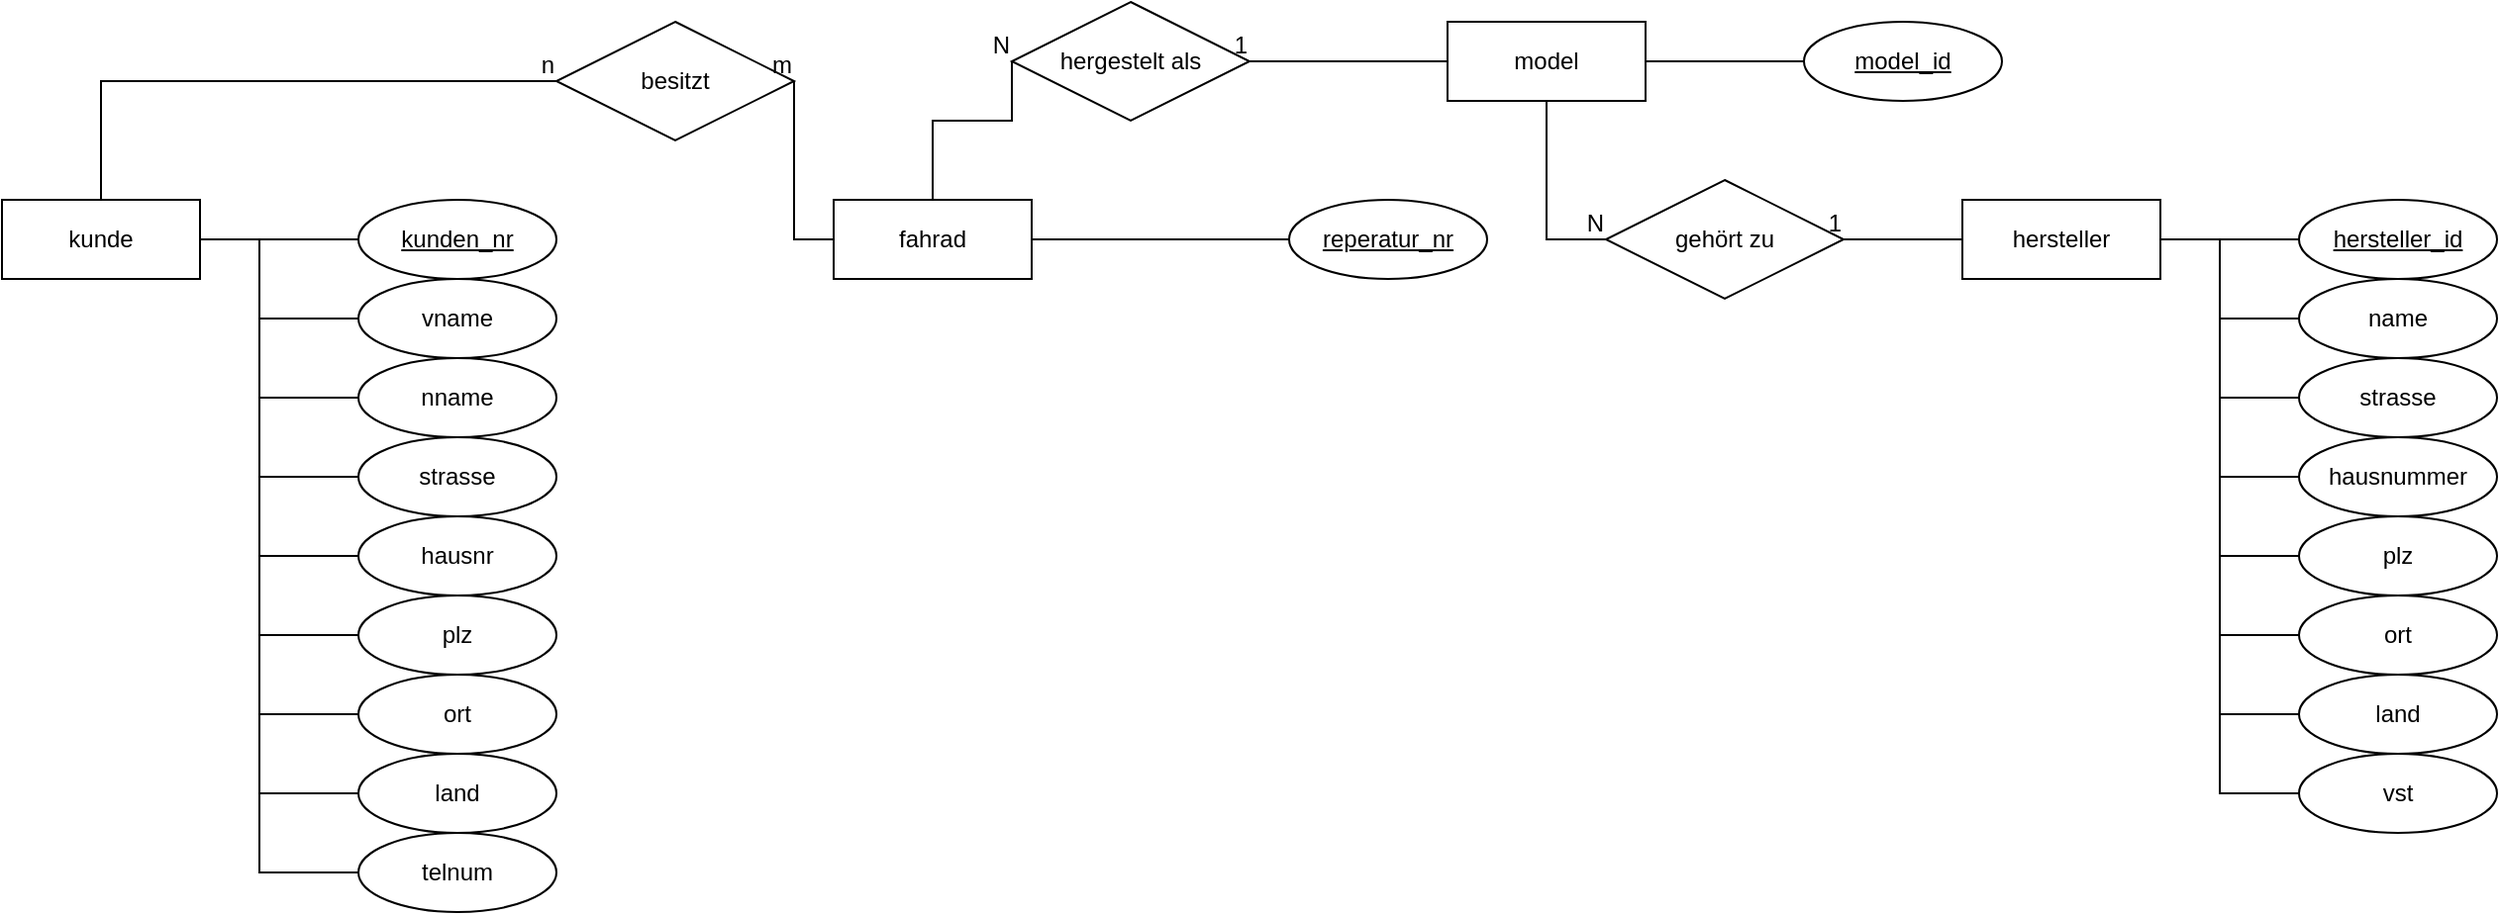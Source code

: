 <mxfile version="21.7.5" type="device">
  <diagram name="Page-1" id="kBOEm7BY0myq0Q5oBL9r">
    <mxGraphModel dx="488" dy="864" grid="1" gridSize="10" guides="1" tooltips="1" connect="1" arrows="1" fold="1" page="1" pageScale="1" pageWidth="1920" pageHeight="1200" math="0" shadow="0">
      <root>
        <mxCell id="0" />
        <mxCell id="1" parent="0" />
        <mxCell id="UCa3auGqiXUfkorokjnk-1" value="kunde" style="whiteSpace=wrap;html=1;align=center;" vertex="1" parent="1">
          <mxGeometry x="170" y="130" width="100" height="40" as="geometry" />
        </mxCell>
        <mxCell id="UCa3auGqiXUfkorokjnk-2" value="vname" style="ellipse;whiteSpace=wrap;html=1;align=center;" vertex="1" parent="1">
          <mxGeometry x="350" y="170" width="100" height="40" as="geometry" />
        </mxCell>
        <mxCell id="UCa3auGqiXUfkorokjnk-3" value="kunden_nr" style="ellipse;whiteSpace=wrap;html=1;align=center;fontStyle=4;" vertex="1" parent="1">
          <mxGeometry x="350" y="130" width="100" height="40" as="geometry" />
        </mxCell>
        <mxCell id="UCa3auGqiXUfkorokjnk-5" value="" style="endArrow=none;html=1;rounded=0;exitX=1;exitY=0.5;exitDx=0;exitDy=0;entryX=0;entryY=0.5;entryDx=0;entryDy=0;" edge="1" parent="1" source="UCa3auGqiXUfkorokjnk-1" target="UCa3auGqiXUfkorokjnk-3">
          <mxGeometry relative="1" as="geometry">
            <mxPoint x="430" y="480" as="sourcePoint" />
            <mxPoint x="590" y="480" as="targetPoint" />
          </mxGeometry>
        </mxCell>
        <mxCell id="UCa3auGqiXUfkorokjnk-6" value="" style="endArrow=none;html=1;rounded=0;entryX=0;entryY=0.5;entryDx=0;entryDy=0;" edge="1" parent="1" target="UCa3auGqiXUfkorokjnk-2">
          <mxGeometry relative="1" as="geometry">
            <mxPoint x="300" y="150" as="sourcePoint" />
            <mxPoint x="580" y="430" as="targetPoint" />
            <Array as="points">
              <mxPoint x="300" y="190" />
            </Array>
          </mxGeometry>
        </mxCell>
        <mxCell id="UCa3auGqiXUfkorokjnk-7" value="nname" style="ellipse;whiteSpace=wrap;html=1;align=center;" vertex="1" parent="1">
          <mxGeometry x="350" y="210" width="100" height="40" as="geometry" />
        </mxCell>
        <mxCell id="UCa3auGqiXUfkorokjnk-8" value="strasse" style="ellipse;whiteSpace=wrap;html=1;align=center;" vertex="1" parent="1">
          <mxGeometry x="350" y="250" width="100" height="40" as="geometry" />
        </mxCell>
        <mxCell id="UCa3auGqiXUfkorokjnk-9" value="hausnr" style="ellipse;whiteSpace=wrap;html=1;align=center;" vertex="1" parent="1">
          <mxGeometry x="350" y="290" width="100" height="40" as="geometry" />
        </mxCell>
        <mxCell id="UCa3auGqiXUfkorokjnk-10" value="plz" style="ellipse;whiteSpace=wrap;html=1;align=center;" vertex="1" parent="1">
          <mxGeometry x="350" y="330" width="100" height="40" as="geometry" />
        </mxCell>
        <mxCell id="UCa3auGqiXUfkorokjnk-11" value="ort" style="ellipse;whiteSpace=wrap;html=1;align=center;" vertex="1" parent="1">
          <mxGeometry x="350" y="370" width="100" height="40" as="geometry" />
        </mxCell>
        <mxCell id="UCa3auGqiXUfkorokjnk-12" value="land" style="ellipse;whiteSpace=wrap;html=1;align=center;" vertex="1" parent="1">
          <mxGeometry x="350" y="410" width="100" height="40" as="geometry" />
        </mxCell>
        <mxCell id="UCa3auGqiXUfkorokjnk-13" value="telnum" style="ellipse;whiteSpace=wrap;html=1;align=center;" vertex="1" parent="1">
          <mxGeometry x="350" y="450" width="100" height="40" as="geometry" />
        </mxCell>
        <mxCell id="UCa3auGqiXUfkorokjnk-14" value="" style="endArrow=none;html=1;rounded=0;entryX=0;entryY=0.5;entryDx=0;entryDy=0;" edge="1" parent="1" target="UCa3auGqiXUfkorokjnk-7">
          <mxGeometry relative="1" as="geometry">
            <mxPoint x="300" y="190" as="sourcePoint" />
            <mxPoint x="390" y="350" as="targetPoint" />
            <Array as="points">
              <mxPoint x="300" y="230" />
            </Array>
          </mxGeometry>
        </mxCell>
        <mxCell id="UCa3auGqiXUfkorokjnk-15" value="" style="endArrow=none;html=1;rounded=0;entryX=0;entryY=0.5;entryDx=0;entryDy=0;" edge="1" parent="1" target="UCa3auGqiXUfkorokjnk-8">
          <mxGeometry relative="1" as="geometry">
            <mxPoint x="300" y="230" as="sourcePoint" />
            <mxPoint x="320" y="349.79" as="targetPoint" />
            <Array as="points">
              <mxPoint x="300" y="270" />
            </Array>
          </mxGeometry>
        </mxCell>
        <mxCell id="UCa3auGqiXUfkorokjnk-16" value="" style="endArrow=none;html=1;rounded=0;entryX=0;entryY=0.5;entryDx=0;entryDy=0;" edge="1" parent="1" target="UCa3auGqiXUfkorokjnk-9">
          <mxGeometry relative="1" as="geometry">
            <mxPoint x="300" y="270" as="sourcePoint" />
            <mxPoint x="340" y="370" as="targetPoint" />
            <Array as="points">
              <mxPoint x="300" y="310" />
            </Array>
          </mxGeometry>
        </mxCell>
        <mxCell id="UCa3auGqiXUfkorokjnk-17" value="" style="endArrow=none;html=1;rounded=0;entryX=0;entryY=0.5;entryDx=0;entryDy=0;" edge="1" parent="1" target="UCa3auGqiXUfkorokjnk-10">
          <mxGeometry relative="1" as="geometry">
            <mxPoint x="300" y="310" as="sourcePoint" />
            <mxPoint x="340" y="350" as="targetPoint" />
            <Array as="points">
              <mxPoint x="300" y="350" />
            </Array>
          </mxGeometry>
        </mxCell>
        <mxCell id="UCa3auGqiXUfkorokjnk-18" value="" style="endArrow=none;html=1;rounded=0;entryX=0;entryY=0.5;entryDx=0;entryDy=0;" edge="1" parent="1" target="UCa3auGqiXUfkorokjnk-11">
          <mxGeometry relative="1" as="geometry">
            <mxPoint x="300" y="350" as="sourcePoint" />
            <mxPoint x="330" y="370" as="targetPoint" />
            <Array as="points">
              <mxPoint x="300" y="390" />
            </Array>
          </mxGeometry>
        </mxCell>
        <mxCell id="UCa3auGqiXUfkorokjnk-19" value="" style="endArrow=none;html=1;rounded=0;entryX=0;entryY=0.5;entryDx=0;entryDy=0;" edge="1" parent="1" target="UCa3auGqiXUfkorokjnk-12">
          <mxGeometry relative="1" as="geometry">
            <mxPoint x="300" y="390" as="sourcePoint" />
            <mxPoint x="310" y="420" as="targetPoint" />
            <Array as="points">
              <mxPoint x="300" y="430" />
            </Array>
          </mxGeometry>
        </mxCell>
        <mxCell id="UCa3auGqiXUfkorokjnk-20" value="" style="endArrow=none;html=1;rounded=0;entryX=0;entryY=0.5;entryDx=0;entryDy=0;" edge="1" parent="1" target="UCa3auGqiXUfkorokjnk-13">
          <mxGeometry relative="1" as="geometry">
            <mxPoint x="300" y="430" as="sourcePoint" />
            <mxPoint x="310" y="460" as="targetPoint" />
            <Array as="points">
              <mxPoint x="300" y="470" />
            </Array>
          </mxGeometry>
        </mxCell>
        <mxCell id="UCa3auGqiXUfkorokjnk-21" value="fahrad" style="whiteSpace=wrap;html=1;align=center;" vertex="1" parent="1">
          <mxGeometry x="590" y="130" width="100" height="40" as="geometry" />
        </mxCell>
        <mxCell id="UCa3auGqiXUfkorokjnk-23" value="reperatur_nr" style="ellipse;whiteSpace=wrap;html=1;align=center;fontStyle=4;" vertex="1" parent="1">
          <mxGeometry x="820" y="130" width="100" height="40" as="geometry" />
        </mxCell>
        <mxCell id="UCa3auGqiXUfkorokjnk-26" value="" style="endArrow=none;html=1;rounded=0;exitX=1;exitY=0.5;exitDx=0;exitDy=0;" edge="1" parent="1" source="UCa3auGqiXUfkorokjnk-21" target="UCa3auGqiXUfkorokjnk-23">
          <mxGeometry relative="1" as="geometry">
            <mxPoint x="670" y="290" as="sourcePoint" />
            <mxPoint x="830" y="290" as="targetPoint" />
          </mxGeometry>
        </mxCell>
        <mxCell id="UCa3auGqiXUfkorokjnk-29" value="besitzt" style="shape=rhombus;perimeter=rhombusPerimeter;whiteSpace=wrap;html=1;align=center;" vertex="1" parent="1">
          <mxGeometry x="450" y="40" width="120" height="60" as="geometry" />
        </mxCell>
        <mxCell id="UCa3auGqiXUfkorokjnk-30" value="" style="endArrow=none;html=1;rounded=0;entryX=1;entryY=0.5;entryDx=0;entryDy=0;exitX=0;exitY=0.5;exitDx=0;exitDy=0;" edge="1" parent="1" source="UCa3auGqiXUfkorokjnk-21" target="UCa3auGqiXUfkorokjnk-29">
          <mxGeometry relative="1" as="geometry">
            <mxPoint x="580" y="150" as="sourcePoint" />
            <mxPoint x="720" y="320" as="targetPoint" />
            <Array as="points">
              <mxPoint x="570" y="150" />
            </Array>
          </mxGeometry>
        </mxCell>
        <mxCell id="UCa3auGqiXUfkorokjnk-31" value="m" style="resizable=0;html=1;whiteSpace=wrap;align=right;verticalAlign=bottom;" connectable="0" vertex="1" parent="UCa3auGqiXUfkorokjnk-30">
          <mxGeometry x="1" relative="1" as="geometry" />
        </mxCell>
        <mxCell id="UCa3auGqiXUfkorokjnk-32" value="" style="endArrow=none;html=1;rounded=0;exitX=0.5;exitY=0;exitDx=0;exitDy=0;" edge="1" parent="1" source="UCa3auGqiXUfkorokjnk-1" target="UCa3auGqiXUfkorokjnk-29">
          <mxGeometry relative="1" as="geometry">
            <mxPoint x="220" y="70" as="sourcePoint" />
            <mxPoint x="380" y="70" as="targetPoint" />
            <Array as="points">
              <mxPoint x="220" y="70" />
            </Array>
          </mxGeometry>
        </mxCell>
        <mxCell id="UCa3auGqiXUfkorokjnk-33" value="n" style="resizable=0;html=1;whiteSpace=wrap;align=right;verticalAlign=bottom;" connectable="0" vertex="1" parent="UCa3auGqiXUfkorokjnk-32">
          <mxGeometry x="1" relative="1" as="geometry" />
        </mxCell>
        <mxCell id="UCa3auGqiXUfkorokjnk-34" value="model" style="whiteSpace=wrap;html=1;align=center;" vertex="1" parent="1">
          <mxGeometry x="900" y="40" width="100" height="40" as="geometry" />
        </mxCell>
        <mxCell id="UCa3auGqiXUfkorokjnk-35" value="hergestelt als" style="shape=rhombus;perimeter=rhombusPerimeter;whiteSpace=wrap;html=1;align=center;" vertex="1" parent="1">
          <mxGeometry x="680" y="30" width="120" height="60" as="geometry" />
        </mxCell>
        <mxCell id="UCa3auGqiXUfkorokjnk-36" value="" style="endArrow=none;html=1;rounded=0;exitX=0;exitY=0.5;exitDx=0;exitDy=0;entryX=1;entryY=0.5;entryDx=0;entryDy=0;" edge="1" parent="1" source="UCa3auGqiXUfkorokjnk-34" target="UCa3auGqiXUfkorokjnk-35">
          <mxGeometry relative="1" as="geometry">
            <mxPoint x="580" y="220" as="sourcePoint" />
            <mxPoint x="740" y="220" as="targetPoint" />
          </mxGeometry>
        </mxCell>
        <mxCell id="UCa3auGqiXUfkorokjnk-37" value="1" style="resizable=0;html=1;whiteSpace=wrap;align=right;verticalAlign=bottom;" connectable="0" vertex="1" parent="UCa3auGqiXUfkorokjnk-36">
          <mxGeometry x="1" relative="1" as="geometry" />
        </mxCell>
        <mxCell id="UCa3auGqiXUfkorokjnk-38" value="" style="endArrow=none;html=1;rounded=0;entryX=0;entryY=0.5;entryDx=0;entryDy=0;exitX=0.5;exitY=0;exitDx=0;exitDy=0;" edge="1" parent="1" source="UCa3auGqiXUfkorokjnk-21" target="UCa3auGqiXUfkorokjnk-35">
          <mxGeometry relative="1" as="geometry">
            <mxPoint x="610" y="390" as="sourcePoint" />
            <mxPoint x="770" y="390" as="targetPoint" />
            <Array as="points">
              <mxPoint x="640" y="90" />
              <mxPoint x="680" y="90" />
            </Array>
          </mxGeometry>
        </mxCell>
        <mxCell id="UCa3auGqiXUfkorokjnk-39" value="N" style="resizable=0;html=1;whiteSpace=wrap;align=right;verticalAlign=bottom;" connectable="0" vertex="1" parent="UCa3auGqiXUfkorokjnk-38">
          <mxGeometry x="1" relative="1" as="geometry" />
        </mxCell>
        <mxCell id="UCa3auGqiXUfkorokjnk-40" value="model_id" style="ellipse;whiteSpace=wrap;html=1;align=center;fontStyle=4;" vertex="1" parent="1">
          <mxGeometry x="1080" y="40" width="100" height="40" as="geometry" />
        </mxCell>
        <mxCell id="UCa3auGqiXUfkorokjnk-41" value="" style="endArrow=none;html=1;rounded=0;exitX=1;exitY=0.5;exitDx=0;exitDy=0;entryX=0;entryY=0.5;entryDx=0;entryDy=0;" edge="1" parent="1" source="UCa3auGqiXUfkorokjnk-34" target="UCa3auGqiXUfkorokjnk-40">
          <mxGeometry relative="1" as="geometry">
            <mxPoint x="870" y="370" as="sourcePoint" />
            <mxPoint x="1030" y="370" as="targetPoint" />
          </mxGeometry>
        </mxCell>
        <mxCell id="UCa3auGqiXUfkorokjnk-42" value="hersteller" style="whiteSpace=wrap;html=1;align=center;" vertex="1" parent="1">
          <mxGeometry x="1160" y="130" width="100" height="40" as="geometry" />
        </mxCell>
        <mxCell id="UCa3auGqiXUfkorokjnk-43" value="gehört zu" style="shape=rhombus;perimeter=rhombusPerimeter;whiteSpace=wrap;html=1;align=center;" vertex="1" parent="1">
          <mxGeometry x="980" y="120" width="120" height="60" as="geometry" />
        </mxCell>
        <mxCell id="UCa3auGqiXUfkorokjnk-44" value="" style="endArrow=none;html=1;rounded=0;entryX=1;entryY=0.5;entryDx=0;entryDy=0;exitX=0;exitY=0.5;exitDx=0;exitDy=0;" edge="1" parent="1" source="UCa3auGqiXUfkorokjnk-42" target="UCa3auGqiXUfkorokjnk-43">
          <mxGeometry relative="1" as="geometry">
            <mxPoint x="940" y="370" as="sourcePoint" />
            <mxPoint x="1100" y="370" as="targetPoint" />
          </mxGeometry>
        </mxCell>
        <mxCell id="UCa3auGqiXUfkorokjnk-45" value="1" style="resizable=0;html=1;whiteSpace=wrap;align=right;verticalAlign=bottom;" connectable="0" vertex="1" parent="UCa3auGqiXUfkorokjnk-44">
          <mxGeometry x="1" relative="1" as="geometry" />
        </mxCell>
        <mxCell id="UCa3auGqiXUfkorokjnk-46" value="" style="endArrow=none;html=1;rounded=0;entryX=0;entryY=0.5;entryDx=0;entryDy=0;exitX=0.5;exitY=1;exitDx=0;exitDy=0;" edge="1" parent="1" source="UCa3auGqiXUfkorokjnk-34" target="UCa3auGqiXUfkorokjnk-43">
          <mxGeometry relative="1" as="geometry">
            <mxPoint x="1080" y="460" as="sourcePoint" />
            <mxPoint x="1240" y="460" as="targetPoint" />
            <Array as="points">
              <mxPoint x="950" y="150" />
            </Array>
          </mxGeometry>
        </mxCell>
        <mxCell id="UCa3auGqiXUfkorokjnk-47" value="N" style="resizable=0;html=1;whiteSpace=wrap;align=right;verticalAlign=bottom;" connectable="0" vertex="1" parent="UCa3auGqiXUfkorokjnk-46">
          <mxGeometry x="1" relative="1" as="geometry" />
        </mxCell>
        <mxCell id="UCa3auGqiXUfkorokjnk-48" value="hersteller_id" style="ellipse;whiteSpace=wrap;html=1;align=center;fontStyle=4;" vertex="1" parent="1">
          <mxGeometry x="1330" y="130" width="100" height="40" as="geometry" />
        </mxCell>
        <mxCell id="UCa3auGqiXUfkorokjnk-49" value="" style="endArrow=none;html=1;rounded=0;exitX=1;exitY=0.5;exitDx=0;exitDy=0;entryX=0;entryY=0.5;entryDx=0;entryDy=0;" edge="1" parent="1" source="UCa3auGqiXUfkorokjnk-42" target="UCa3auGqiXUfkorokjnk-48">
          <mxGeometry relative="1" as="geometry">
            <mxPoint x="1320" y="370" as="sourcePoint" />
            <mxPoint x="1480" y="370" as="targetPoint" />
          </mxGeometry>
        </mxCell>
        <mxCell id="UCa3auGqiXUfkorokjnk-50" value="name" style="ellipse;whiteSpace=wrap;html=1;align=center;" vertex="1" parent="1">
          <mxGeometry x="1330" y="170" width="100" height="40" as="geometry" />
        </mxCell>
        <mxCell id="UCa3auGqiXUfkorokjnk-51" value="strasse" style="ellipse;whiteSpace=wrap;html=1;align=center;" vertex="1" parent="1">
          <mxGeometry x="1330" y="210" width="100" height="40" as="geometry" />
        </mxCell>
        <mxCell id="UCa3auGqiXUfkorokjnk-52" value="hausnummer" style="ellipse;whiteSpace=wrap;html=1;align=center;" vertex="1" parent="1">
          <mxGeometry x="1330" y="250" width="100" height="40" as="geometry" />
        </mxCell>
        <mxCell id="UCa3auGqiXUfkorokjnk-53" value="plz" style="ellipse;whiteSpace=wrap;html=1;align=center;" vertex="1" parent="1">
          <mxGeometry x="1330" y="290" width="100" height="40" as="geometry" />
        </mxCell>
        <mxCell id="UCa3auGqiXUfkorokjnk-54" value="ort" style="ellipse;whiteSpace=wrap;html=1;align=center;" vertex="1" parent="1">
          <mxGeometry x="1330" y="330" width="100" height="40" as="geometry" />
        </mxCell>
        <mxCell id="UCa3auGqiXUfkorokjnk-55" value="land" style="ellipse;whiteSpace=wrap;html=1;align=center;" vertex="1" parent="1">
          <mxGeometry x="1330" y="370" width="100" height="40" as="geometry" />
        </mxCell>
        <mxCell id="UCa3auGqiXUfkorokjnk-56" value="vst" style="ellipse;whiteSpace=wrap;html=1;align=center;" vertex="1" parent="1">
          <mxGeometry x="1330" y="410" width="100" height="40" as="geometry" />
        </mxCell>
        <mxCell id="UCa3auGqiXUfkorokjnk-57" value="" style="endArrow=none;html=1;rounded=0;entryX=0;entryY=0.5;entryDx=0;entryDy=0;" edge="1" parent="1" target="UCa3auGqiXUfkorokjnk-50">
          <mxGeometry relative="1" as="geometry">
            <mxPoint x="1290" y="150" as="sourcePoint" />
            <mxPoint x="1270" y="360" as="targetPoint" />
            <Array as="points">
              <mxPoint x="1290" y="190" />
            </Array>
          </mxGeometry>
        </mxCell>
        <mxCell id="UCa3auGqiXUfkorokjnk-58" value="" style="endArrow=none;html=1;rounded=0;entryX=0;entryY=0.5;entryDx=0;entryDy=0;" edge="1" parent="1" target="UCa3auGqiXUfkorokjnk-51">
          <mxGeometry relative="1" as="geometry">
            <mxPoint x="1290" y="190" as="sourcePoint" />
            <mxPoint x="1326" y="231" as="targetPoint" />
            <Array as="points">
              <mxPoint x="1290" y="230" />
            </Array>
          </mxGeometry>
        </mxCell>
        <mxCell id="UCa3auGqiXUfkorokjnk-59" value="" style="endArrow=none;html=1;rounded=0;entryX=0;entryY=0.5;entryDx=0;entryDy=0;" edge="1" parent="1">
          <mxGeometry relative="1" as="geometry">
            <mxPoint x="1290" y="230" as="sourcePoint" />
            <mxPoint x="1330" y="270" as="targetPoint" />
            <Array as="points">
              <mxPoint x="1290" y="270" />
            </Array>
          </mxGeometry>
        </mxCell>
        <mxCell id="UCa3auGqiXUfkorokjnk-60" value="" style="endArrow=none;html=1;rounded=0;entryX=0;entryY=0.5;entryDx=0;entryDy=0;" edge="1" parent="1">
          <mxGeometry relative="1" as="geometry">
            <mxPoint x="1290" y="270" as="sourcePoint" />
            <mxPoint x="1330" y="310" as="targetPoint" />
            <Array as="points">
              <mxPoint x="1290" y="310" />
            </Array>
          </mxGeometry>
        </mxCell>
        <mxCell id="UCa3auGqiXUfkorokjnk-61" value="" style="endArrow=none;html=1;rounded=0;entryX=0;entryY=0.5;entryDx=0;entryDy=0;" edge="1" parent="1">
          <mxGeometry relative="1" as="geometry">
            <mxPoint x="1290" y="310" as="sourcePoint" />
            <mxPoint x="1330" y="350" as="targetPoint" />
            <Array as="points">
              <mxPoint x="1290" y="350" />
            </Array>
          </mxGeometry>
        </mxCell>
        <mxCell id="UCa3auGqiXUfkorokjnk-62" value="" style="endArrow=none;html=1;rounded=0;entryX=0;entryY=0.5;entryDx=0;entryDy=0;" edge="1" parent="1">
          <mxGeometry relative="1" as="geometry">
            <mxPoint x="1290" y="350" as="sourcePoint" />
            <mxPoint x="1330" y="390" as="targetPoint" />
            <Array as="points">
              <mxPoint x="1290" y="390" />
            </Array>
          </mxGeometry>
        </mxCell>
        <mxCell id="UCa3auGqiXUfkorokjnk-63" value="" style="endArrow=none;html=1;rounded=0;entryX=0;entryY=0.5;entryDx=0;entryDy=0;" edge="1" parent="1">
          <mxGeometry relative="1" as="geometry">
            <mxPoint x="1290" y="390" as="sourcePoint" />
            <mxPoint x="1330" y="430" as="targetPoint" />
            <Array as="points">
              <mxPoint x="1290" y="430" />
            </Array>
          </mxGeometry>
        </mxCell>
      </root>
    </mxGraphModel>
  </diagram>
</mxfile>
